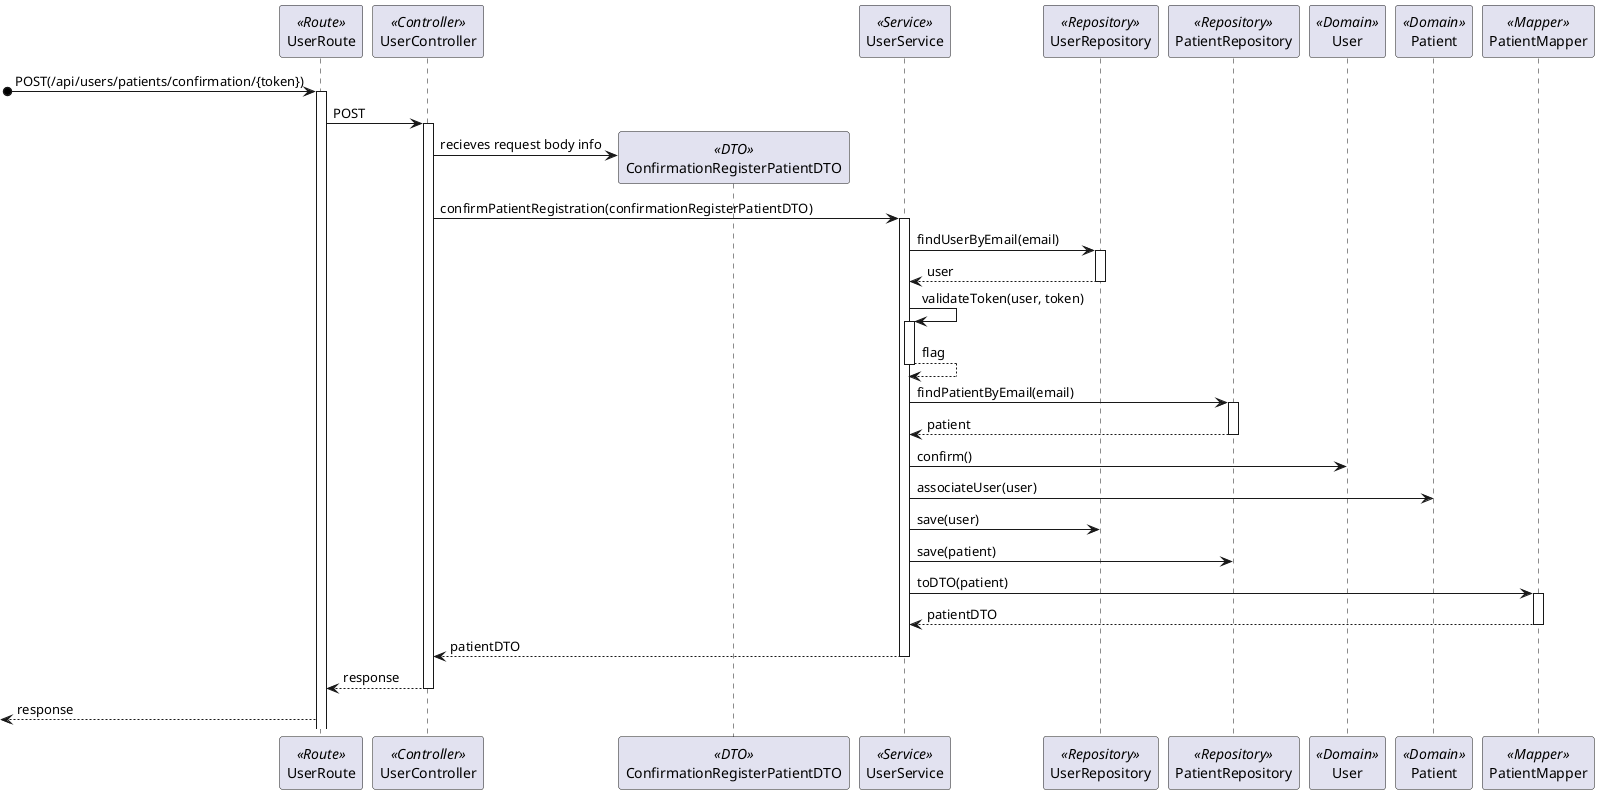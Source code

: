```plantuml
@startuml Process_View_Posterior_Confirmation
participant UserRoute as Route <<Route>>
participant UserController as Controller <<Controller>>
participant ConfirmationRegisterPatientDTO as ConfirmationDTO <<DTO>>
participant UserService as Service <<Service>>
participant UserRepository as Repository <<Repository>>
participant PatientRepository as PatientRepository <<Repository>> 
participant User as Domain <<Domain>>
participant Patient as Patient <<Domain>>
participant PatientMapper as Mapper <<Mapper>>
[o-> Route : POST(/api/users/patients/confirmation/{token})
activate Route
Route -> Controller : POST
activate Controller
Controller -> ConfirmationDTO** : recieves request body info
Controller -> Service : confirmPatientRegistration(confirmationRegisterPatientDTO)
activate Service
Service -> Repository : findUserByEmail(email)
activate Repository
return user
Service -> Service : validateToken(user, token)
activate Service
return flag
Service -> PatientRepository : findPatientByEmail(email)
activate PatientRepository
return patient
Service -> Domain : confirm()
Service -> Patient : associateUser(user)
Service -> Repository : save(user)
Service -> PatientRepository : save(patient)
Service -> Mapper : toDTO(patient)
activate Mapper
return patientDTO
Service --> Controller : patientDTO
deactivate Service
Controller --> Route : response
deactivate Controller
<-- Route : response
@enduml
```